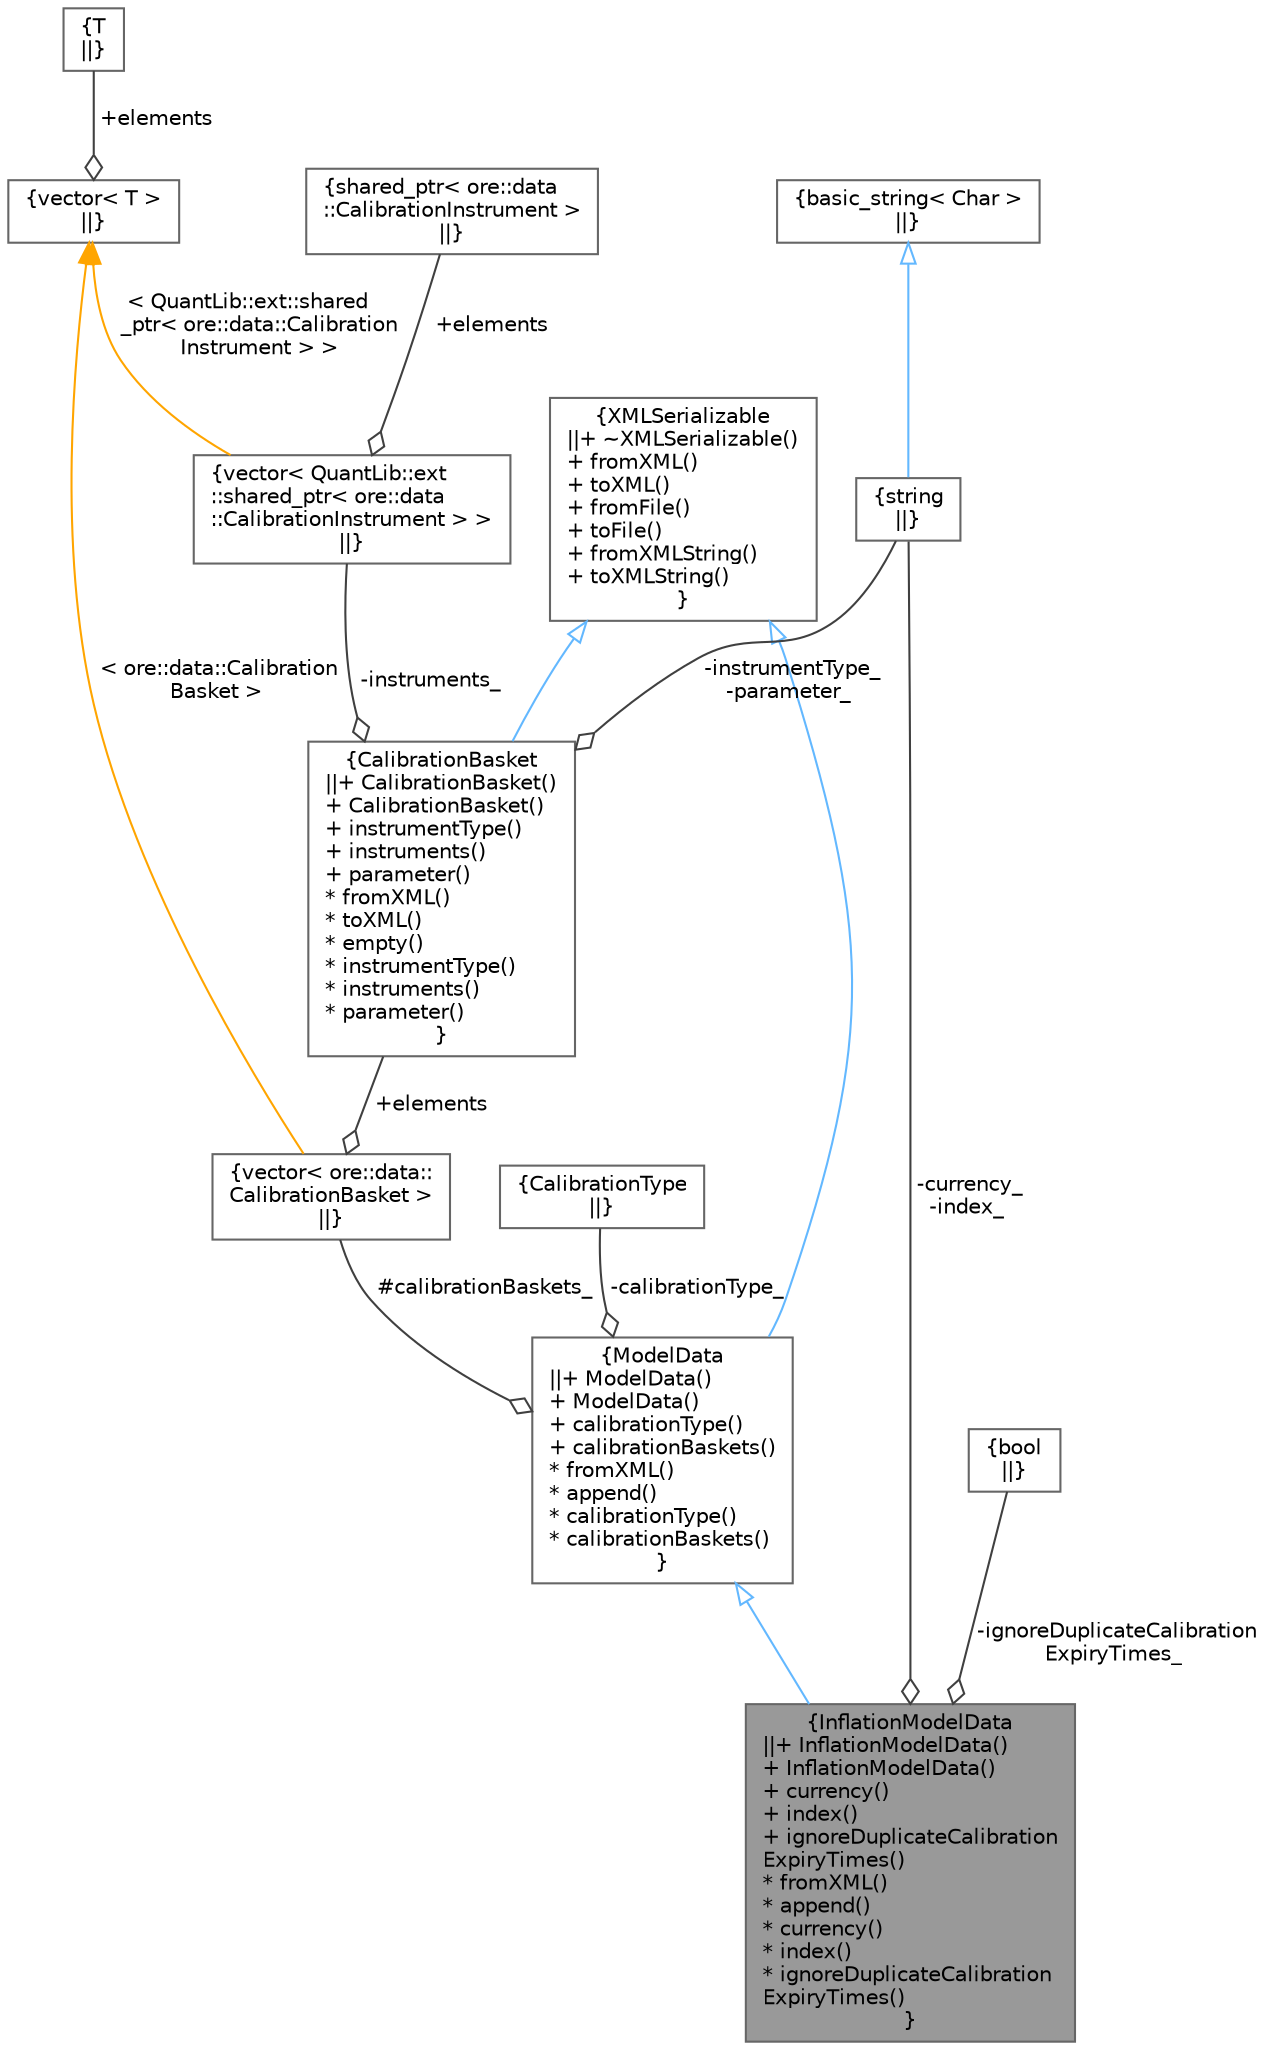 digraph "InflationModelData"
{
 // INTERACTIVE_SVG=YES
 // LATEX_PDF_SIZE
  bgcolor="transparent";
  edge [fontname=Helvetica,fontsize=10,labelfontname=Helvetica,labelfontsize=10];
  node [fontname=Helvetica,fontsize=10,shape=box,height=0.2,width=0.4];
  Node1 [label="{InflationModelData\n||+ InflationModelData()\l+ InflationModelData()\l+ currency()\l+ index()\l+ ignoreDuplicateCalibration\lExpiryTimes()\l* fromXML()\l* append()\l* currency()\l* index()\l* ignoreDuplicateCalibration\lExpiryTimes()\l}",height=0.2,width=0.4,color="gray40", fillcolor="grey60", style="filled", fontcolor="black",tooltip=" "];
  Node2 -> Node1 [dir="back",color="steelblue1",style="solid",arrowtail="onormal"];
  Node2 [label="{ModelData\n||+ ModelData()\l+ ModelData()\l+ calibrationType()\l+ calibrationBaskets()\l* fromXML()\l* append()\l* calibrationType()\l* calibrationBaskets()\l}",height=0.2,width=0.4,color="gray40", fillcolor="white", style="filled",URL="$classore_1_1data_1_1_model_data.html",tooltip=" "];
  Node3 -> Node2 [dir="back",color="steelblue1",style="solid",arrowtail="onormal"];
  Node3 [label="{XMLSerializable\n||+ ~XMLSerializable()\l+ fromXML()\l+ toXML()\l+ fromFile()\l+ toFile()\l+ fromXMLString()\l+ toXMLString()\l}",height=0.2,width=0.4,color="gray40", fillcolor="white", style="filled",URL="$classore_1_1data_1_1_x_m_l_serializable.html",tooltip="Base class for all serializable classes."];
  Node4 -> Node2 [color="grey25",style="solid",label=" -calibrationType_" ,arrowhead="odiamond"];
  Node4 [label="{CalibrationType\n||}",height=0.2,width=0.4,color="gray40", fillcolor="white", style="filled",tooltip=" "];
  Node5 -> Node2 [color="grey25",style="solid",label=" #calibrationBaskets_" ,arrowhead="odiamond"];
  Node5 [label="{vector\< ore::data::\lCalibrationBasket \>\n||}",height=0.2,width=0.4,color="gray40", fillcolor="white", style="filled",tooltip=" "];
  Node6 -> Node5 [color="grey25",style="solid",label=" +elements" ,arrowhead="odiamond"];
  Node6 [label="{CalibrationBasket\n||+ CalibrationBasket()\l+ CalibrationBasket()\l+ instrumentType()\l+ instruments()\l+ parameter()\l* fromXML()\l* toXML()\l* empty()\l* instrumentType()\l* instruments()\l* parameter()\l}",height=0.2,width=0.4,color="gray40", fillcolor="white", style="filled",URL="$classore_1_1data_1_1_calibration_basket.html",tooltip=" "];
  Node3 -> Node6 [dir="back",color="steelblue1",style="solid",arrowtail="onormal"];
  Node7 -> Node6 [color="grey25",style="solid",label=" -instruments_" ,arrowhead="odiamond"];
  Node7 [label="{vector\< QuantLib::ext\l::shared_ptr\< ore::data\l::CalibrationInstrument \> \>\n||}",height=0.2,width=0.4,color="gray40", fillcolor="white", style="filled",tooltip=" "];
  Node8 -> Node7 [color="grey25",style="solid",label=" +elements" ,arrowhead="odiamond"];
  Node8 [label="{shared_ptr\< ore::data\l::CalibrationInstrument \>\n||}",height=0.2,width=0.4,color="gray40", fillcolor="white", style="filled",tooltip=" "];
  Node9 -> Node7 [dir="back",color="orange",style="solid",label=" \< QuantLib::ext::shared\l_ptr\< ore::data::Calibration\lInstrument \> \>" ];
  Node9 [label="{vector\< T \>\n||}",height=0.2,width=0.4,color="gray40", fillcolor="white", style="filled",tooltip=" "];
  Node10 -> Node9 [color="grey25",style="solid",label=" +elements" ,arrowhead="odiamond"];
  Node10 [label="{T\n||}",height=0.2,width=0.4,color="gray40", fillcolor="white", style="filled",tooltip=" "];
  Node11 -> Node6 [color="grey25",style="solid",label=" -instrumentType_\n-parameter_" ,arrowhead="odiamond"];
  Node11 [label="{string\n||}",height=0.2,width=0.4,color="gray40", fillcolor="white", style="filled",tooltip=" "];
  Node12 -> Node11 [dir="back",color="steelblue1",style="solid",arrowtail="onormal"];
  Node12 [label="{basic_string\< Char \>\n||}",height=0.2,width=0.4,color="gray40", fillcolor="white", style="filled",tooltip=" "];
  Node9 -> Node5 [dir="back",color="orange",style="solid",label=" \< ore::data::Calibration\lBasket \>" ];
  Node11 -> Node1 [color="grey25",style="solid",label=" -currency_\n-index_" ,arrowhead="odiamond"];
  Node13 -> Node1 [color="grey25",style="solid",label=" -ignoreDuplicateCalibration\lExpiryTimes_" ,arrowhead="odiamond"];
  Node13 [label="{bool\n||}",height=0.2,width=0.4,color="gray40", fillcolor="white", style="filled",URL="$classbool.html",tooltip=" "];
}
